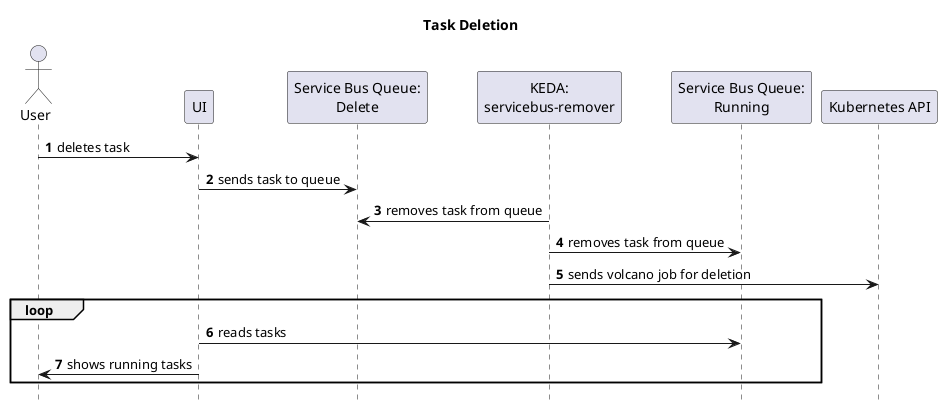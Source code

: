 @startuml
title Task Deletion

actor User
participant "UI" as UI

participant "Service Bus Queue:\nDelete" as SB_Delete
participant "KEDA:\nservicebus-remover" as KEDA_Remover
participant "Service Bus Queue:\nRunning" as SB_Running

participant "Kubernetes API" as K8S_API

autonumber
hide footbox

User -> UI: deletes task
UI -> SB_Delete: sends task to queue
KEDA_Remover -> SB_Delete: removes task from queue
KEDA_Remover -> SB_Running: removes task from queue

KEDA_Remover -> K8S_API: sends volcano job for deletion

loop
UI -> SB_Running: reads tasks
UI -> User: shows running tasks
end

@enduml

